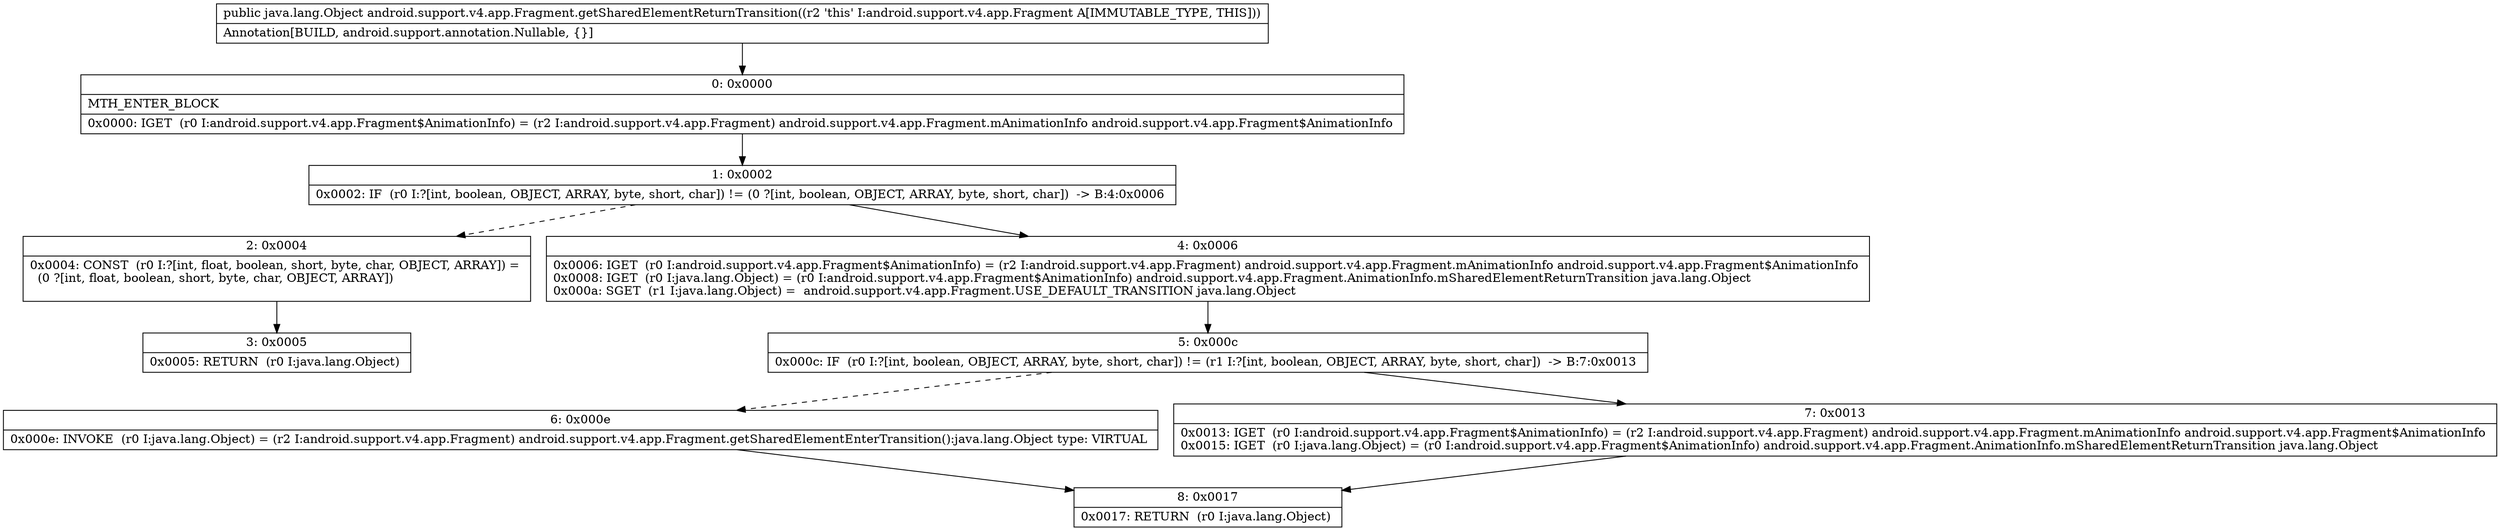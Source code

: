 digraph "CFG forandroid.support.v4.app.Fragment.getSharedElementReturnTransition()Ljava\/lang\/Object;" {
Node_0 [shape=record,label="{0\:\ 0x0000|MTH_ENTER_BLOCK\l|0x0000: IGET  (r0 I:android.support.v4.app.Fragment$AnimationInfo) = (r2 I:android.support.v4.app.Fragment) android.support.v4.app.Fragment.mAnimationInfo android.support.v4.app.Fragment$AnimationInfo \l}"];
Node_1 [shape=record,label="{1\:\ 0x0002|0x0002: IF  (r0 I:?[int, boolean, OBJECT, ARRAY, byte, short, char]) != (0 ?[int, boolean, OBJECT, ARRAY, byte, short, char])  \-\> B:4:0x0006 \l}"];
Node_2 [shape=record,label="{2\:\ 0x0004|0x0004: CONST  (r0 I:?[int, float, boolean, short, byte, char, OBJECT, ARRAY]) = \l  (0 ?[int, float, boolean, short, byte, char, OBJECT, ARRAY])\l \l}"];
Node_3 [shape=record,label="{3\:\ 0x0005|0x0005: RETURN  (r0 I:java.lang.Object) \l}"];
Node_4 [shape=record,label="{4\:\ 0x0006|0x0006: IGET  (r0 I:android.support.v4.app.Fragment$AnimationInfo) = (r2 I:android.support.v4.app.Fragment) android.support.v4.app.Fragment.mAnimationInfo android.support.v4.app.Fragment$AnimationInfo \l0x0008: IGET  (r0 I:java.lang.Object) = (r0 I:android.support.v4.app.Fragment$AnimationInfo) android.support.v4.app.Fragment.AnimationInfo.mSharedElementReturnTransition java.lang.Object \l0x000a: SGET  (r1 I:java.lang.Object) =  android.support.v4.app.Fragment.USE_DEFAULT_TRANSITION java.lang.Object \l}"];
Node_5 [shape=record,label="{5\:\ 0x000c|0x000c: IF  (r0 I:?[int, boolean, OBJECT, ARRAY, byte, short, char]) != (r1 I:?[int, boolean, OBJECT, ARRAY, byte, short, char])  \-\> B:7:0x0013 \l}"];
Node_6 [shape=record,label="{6\:\ 0x000e|0x000e: INVOKE  (r0 I:java.lang.Object) = (r2 I:android.support.v4.app.Fragment) android.support.v4.app.Fragment.getSharedElementEnterTransition():java.lang.Object type: VIRTUAL \l}"];
Node_7 [shape=record,label="{7\:\ 0x0013|0x0013: IGET  (r0 I:android.support.v4.app.Fragment$AnimationInfo) = (r2 I:android.support.v4.app.Fragment) android.support.v4.app.Fragment.mAnimationInfo android.support.v4.app.Fragment$AnimationInfo \l0x0015: IGET  (r0 I:java.lang.Object) = (r0 I:android.support.v4.app.Fragment$AnimationInfo) android.support.v4.app.Fragment.AnimationInfo.mSharedElementReturnTransition java.lang.Object \l}"];
Node_8 [shape=record,label="{8\:\ 0x0017|0x0017: RETURN  (r0 I:java.lang.Object) \l}"];
MethodNode[shape=record,label="{public java.lang.Object android.support.v4.app.Fragment.getSharedElementReturnTransition((r2 'this' I:android.support.v4.app.Fragment A[IMMUTABLE_TYPE, THIS]))  | Annotation[BUILD, android.support.annotation.Nullable, \{\}]\l}"];
MethodNode -> Node_0;
Node_0 -> Node_1;
Node_1 -> Node_2[style=dashed];
Node_1 -> Node_4;
Node_2 -> Node_3;
Node_4 -> Node_5;
Node_5 -> Node_6[style=dashed];
Node_5 -> Node_7;
Node_6 -> Node_8;
Node_7 -> Node_8;
}


